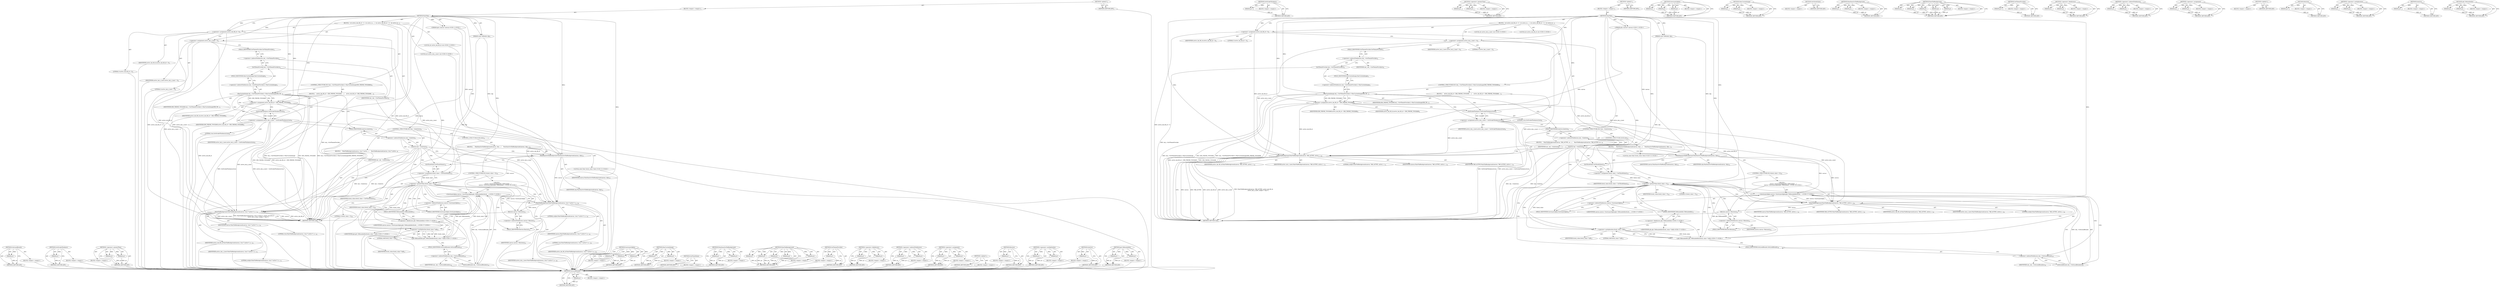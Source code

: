 digraph "gfx.ToRoundedInt" {
vulnerable_184 [label=<(METHOD,GetLocalBounds)>];
vulnerable_185 [label=<(PARAM,p1)>];
vulnerable_186 [label=<(BLOCK,&lt;empty&gt;,&lt;empty&gt;)>];
vulnerable_187 [label=<(METHOD_RETURN,ANY)>];
vulnerable_134 [label=<(METHOD,GetStrokeThickness)>];
vulnerable_135 [label=<(PARAM,p1)>];
vulnerable_136 [label=<(BLOCK,&lt;empty&gt;,&lt;empty&gt;)>];
vulnerable_137 [label=<(METHOD_RETURN,ANY)>];
vulnerable_158 [label=<(METHOD,&lt;operator&gt;.greaterThan)>];
vulnerable_159 [label=<(PARAM,p1)>];
vulnerable_160 [label=<(PARAM,p2)>];
vulnerable_161 [label=<(BLOCK,&lt;empty&gt;,&lt;empty&gt;)>];
vulnerable_162 [label=<(METHOD_RETURN,ANY)>];
vulnerable_6 [label=<(METHOD,&lt;global&gt;)<SUB>1</SUB>>];
vulnerable_7 [label=<(BLOCK,&lt;empty&gt;,&lt;empty&gt;)<SUB>1</SUB>>];
vulnerable_8 [label=<(METHOD,PaintTab)<SUB>1</SUB>>];
vulnerable_9 [label="<(PARAM,gfx::Canvas* canvas)<SUB>1</SUB>>"];
vulnerable_10 [label=<(PARAM,const SkPath&amp; clip)<SUB>1</SUB>>];
vulnerable_11 [label=<(BLOCK,{
  int active_tab_fill_id = 0;
  int active_ta...,{
  int active_tab_fill_id = 0;
  int active_ta...)<SUB>1</SUB>>];
vulnerable_12 [label="<(LOCAL,int active_tab_fill_id: int)<SUB>2</SUB>>"];
vulnerable_13 [label=<(&lt;operator&gt;.assignment,active_tab_fill_id = 0)<SUB>2</SUB>>];
vulnerable_14 [label=<(IDENTIFIER,active_tab_fill_id,active_tab_fill_id = 0)<SUB>2</SUB>>];
vulnerable_15 [label=<(LITERAL,0,active_tab_fill_id = 0)<SUB>2</SUB>>];
vulnerable_16 [label="<(LOCAL,int active_tab_y_inset: int)<SUB>3</SUB>>"];
vulnerable_17 [label=<(&lt;operator&gt;.assignment,active_tab_y_inset = 0)<SUB>3</SUB>>];
vulnerable_18 [label=<(IDENTIFIER,active_tab_y_inset,active_tab_y_inset = 0)<SUB>3</SUB>>];
vulnerable_19 [label=<(LITERAL,0,active_tab_y_inset = 0)<SUB>3</SUB>>];
vulnerable_20 [label=<(CONTROL_STRUCTURE,IF,if (tab_-&gt;GetThemeProvider()-&gt;HasCustomImage(IDR_THEME_TOOLBAR)))<SUB>4</SUB>>];
vulnerable_21 [label=<(HasCustomImage,tab_-&gt;GetThemeProvider()-&gt;HasCustomImage(IDR_TH...)<SUB>4</SUB>>];
vulnerable_22 [label=<(&lt;operator&gt;.indirectFieldAccess,tab_-&gt;GetThemeProvider()-&gt;HasCustomImage)<SUB>4</SUB>>];
vulnerable_23 [label=<(GetThemeProvider,tab_-&gt;GetThemeProvider())<SUB>4</SUB>>];
vulnerable_24 [label=<(&lt;operator&gt;.indirectFieldAccess,tab_-&gt;GetThemeProvider)<SUB>4</SUB>>];
vulnerable_25 [label=<(IDENTIFIER,tab_,tab_-&gt;GetThemeProvider())<SUB>4</SUB>>];
vulnerable_26 [label=<(FIELD_IDENTIFIER,GetThemeProvider,GetThemeProvider)<SUB>4</SUB>>];
vulnerable_27 [label=<(FIELD_IDENTIFIER,HasCustomImage,HasCustomImage)<SUB>4</SUB>>];
vulnerable_28 [label=<(IDENTIFIER,IDR_THEME_TOOLBAR,tab_-&gt;GetThemeProvider()-&gt;HasCustomImage(IDR_TH...)<SUB>4</SUB>>];
vulnerable_29 [label=<(BLOCK,{
    active_tab_fill_id = IDR_THEME_TOOLBAR;
 ...,{
    active_tab_fill_id = IDR_THEME_TOOLBAR;
 ...)<SUB>4</SUB>>];
vulnerable_30 [label=<(&lt;operator&gt;.assignment,active_tab_fill_id = IDR_THEME_TOOLBAR)<SUB>5</SUB>>];
vulnerable_31 [label=<(IDENTIFIER,active_tab_fill_id,active_tab_fill_id = IDR_THEME_TOOLBAR)<SUB>5</SUB>>];
vulnerable_32 [label=<(IDENTIFIER,IDR_THEME_TOOLBAR,active_tab_fill_id = IDR_THEME_TOOLBAR)<SUB>5</SUB>>];
vulnerable_33 [label=<(&lt;operator&gt;.assignment,active_tab_y_inset = GetStrokeThickness(true))<SUB>6</SUB>>];
vulnerable_34 [label=<(IDENTIFIER,active_tab_y_inset,active_tab_y_inset = GetStrokeThickness(true))<SUB>6</SUB>>];
vulnerable_35 [label=<(GetStrokeThickness,GetStrokeThickness(true))<SUB>6</SUB>>];
vulnerable_36 [label=<(LITERAL,true,GetStrokeThickness(true))<SUB>6</SUB>>];
vulnerable_37 [label=<(CONTROL_STRUCTURE,IF,if (tab_-&gt;IsActive()))<SUB>9</SUB>>];
vulnerable_38 [label=<(IsActive,tab_-&gt;IsActive())<SUB>9</SUB>>];
vulnerable_39 [label=<(&lt;operator&gt;.indirectFieldAccess,tab_-&gt;IsActive)<SUB>9</SUB>>];
vulnerable_40 [label=<(IDENTIFIER,tab_,tab_-&gt;IsActive())<SUB>9</SUB>>];
vulnerable_41 [label=<(FIELD_IDENTIFIER,IsActive,IsActive)<SUB>9</SUB>>];
vulnerable_42 [label=<(BLOCK,{
    PaintTabBackground(canvas, true /* active...,{
    PaintTabBackground(canvas, true /* active...)<SUB>9</SUB>>];
vulnerable_43 [label=<(PaintTabBackground,PaintTabBackground(canvas, true /* active */, a...)<SUB>10</SUB>>];
vulnerable_44 [label=<(IDENTIFIER,canvas,PaintTabBackground(canvas, true /* active */, a...)<SUB>10</SUB>>];
vulnerable_45 [label=<(LITERAL,true,PaintTabBackground(canvas, true /* active */, a...)<SUB>10</SUB>>];
vulnerable_46 [label=<(IDENTIFIER,active_tab_fill_id,PaintTabBackground(canvas, true /* active */, a...)<SUB>10</SUB>>];
vulnerable_47 [label=<(IDENTIFIER,active_tab_y_inset,PaintTabBackground(canvas, true /* active */, a...)<SUB>11</SUB>>];
vulnerable_48 [label=<(LITERAL,nullptr,PaintTabBackground(canvas, true /* active */, a...)<SUB>11</SUB>>];
vulnerable_49 [label=<(CONTROL_STRUCTURE,ELSE,else)<SUB>12</SUB>>];
vulnerable_50 [label=<(BLOCK,{
     PaintInactiveTabBackground(canvas, clip)...,{
     PaintInactiveTabBackground(canvas, clip)...)<SUB>12</SUB>>];
vulnerable_51 [label=<(PaintInactiveTabBackground,PaintInactiveTabBackground(canvas, clip))<SUB>13</SUB>>];
vulnerable_52 [label=<(IDENTIFIER,canvas,PaintInactiveTabBackground(canvas, clip))<SUB>13</SUB>>];
vulnerable_53 [label=<(IDENTIFIER,clip,PaintInactiveTabBackground(canvas, clip))<SUB>13</SUB>>];
vulnerable_54 [label="<(LOCAL,const float throb_value: float)<SUB>15</SUB>>"];
vulnerable_55 [label=<(&lt;operator&gt;.assignment,throb_value = GetThrobValue())<SUB>15</SUB>>];
vulnerable_56 [label=<(IDENTIFIER,throb_value,throb_value = GetThrobValue())<SUB>15</SUB>>];
vulnerable_57 [label=<(GetThrobValue,GetThrobValue())<SUB>15</SUB>>];
vulnerable_58 [label=<(CONTROL_STRUCTURE,IF,if (throb_value &gt; 0))<SUB>16</SUB>>];
vulnerable_59 [label=<(&lt;operator&gt;.greaterThan,throb_value &gt; 0)<SUB>16</SUB>>];
vulnerable_60 [label=<(IDENTIFIER,throb_value,throb_value &gt; 0)<SUB>16</SUB>>];
vulnerable_61 [label=<(LITERAL,0,throb_value &gt; 0)<SUB>16</SUB>>];
vulnerable_62 [label="<(BLOCK,{
       canvas-&gt;SaveLayerAlpha(gfx::ToRoundedI...,{
       canvas-&gt;SaveLayerAlpha(gfx::ToRoundedI...)<SUB>16</SUB>>"];
vulnerable_63 [label="<(SaveLayerAlpha,canvas-&gt;SaveLayerAlpha(gfx::ToRoundedInt(throb_...)<SUB>17</SUB>>"];
vulnerable_64 [label=<(&lt;operator&gt;.indirectFieldAccess,canvas-&gt;SaveLayerAlpha)<SUB>17</SUB>>];
vulnerable_65 [label="<(IDENTIFIER,canvas,canvas-&gt;SaveLayerAlpha(gfx::ToRoundedInt(throb_...)<SUB>17</SUB>>"];
vulnerable_66 [label=<(FIELD_IDENTIFIER,SaveLayerAlpha,SaveLayerAlpha)<SUB>17</SUB>>];
vulnerable_67 [label="<(gfx.ToRoundedInt,gfx::ToRoundedInt(throb_value * 0xff))<SUB>17</SUB>>"];
vulnerable_68 [label="<(&lt;operator&gt;.fieldAccess,gfx::ToRoundedInt)<SUB>17</SUB>>"];
vulnerable_69 [label="<(IDENTIFIER,gfx,gfx::ToRoundedInt(throb_value * 0xff))<SUB>17</SUB>>"];
vulnerable_70 [label=<(FIELD_IDENTIFIER,ToRoundedInt,ToRoundedInt)<SUB>17</SUB>>];
vulnerable_71 [label=<(&lt;operator&gt;.multiplication,throb_value * 0xff)<SUB>17</SUB>>];
vulnerable_72 [label=<(IDENTIFIER,throb_value,throb_value * 0xff)<SUB>17</SUB>>];
vulnerable_73 [label=<(LITERAL,0xff,throb_value * 0xff)<SUB>17</SUB>>];
vulnerable_74 [label=<(GetLocalBounds,tab_-&gt;GetLocalBounds())<SUB>18</SUB>>];
vulnerable_75 [label=<(&lt;operator&gt;.indirectFieldAccess,tab_-&gt;GetLocalBounds)<SUB>18</SUB>>];
vulnerable_76 [label=<(IDENTIFIER,tab_,tab_-&gt;GetLocalBounds())<SUB>18</SUB>>];
vulnerable_77 [label=<(FIELD_IDENTIFIER,GetLocalBounds,GetLocalBounds)<SUB>18</SUB>>];
vulnerable_78 [label=<(PaintTabBackground,PaintTabBackground(canvas, true /* active */, a...)<SUB>19</SUB>>];
vulnerable_79 [label=<(IDENTIFIER,canvas,PaintTabBackground(canvas, true /* active */, a...)<SUB>19</SUB>>];
vulnerable_80 [label=<(LITERAL,true,PaintTabBackground(canvas, true /* active */, a...)<SUB>19</SUB>>];
vulnerable_81 [label=<(IDENTIFIER,active_tab_fill_id,PaintTabBackground(canvas, true /* active */, a...)<SUB>19</SUB>>];
vulnerable_82 [label=<(IDENTIFIER,active_tab_y_inset,PaintTabBackground(canvas, true /* active */, a...)<SUB>20</SUB>>];
vulnerable_83 [label=<(LITERAL,nullptr,PaintTabBackground(canvas, true /* active */, a...)<SUB>20</SUB>>];
vulnerable_84 [label=<(Restore,canvas-&gt;Restore())<SUB>21</SUB>>];
vulnerable_85 [label=<(&lt;operator&gt;.indirectFieldAccess,canvas-&gt;Restore)<SUB>21</SUB>>];
vulnerable_86 [label=<(IDENTIFIER,canvas,canvas-&gt;Restore())<SUB>21</SUB>>];
vulnerable_87 [label=<(FIELD_IDENTIFIER,Restore,Restore)<SUB>21</SUB>>];
vulnerable_88 [label=<(METHOD_RETURN,void)<SUB>1</SUB>>];
vulnerable_90 [label=<(METHOD_RETURN,ANY)<SUB>1</SUB>>];
vulnerable_163 [label=<(METHOD,SaveLayerAlpha)>];
vulnerable_164 [label=<(PARAM,p1)>];
vulnerable_165 [label=<(PARAM,p2)>];
vulnerable_166 [label=<(PARAM,p3)>];
vulnerable_167 [label=<(BLOCK,&lt;empty&gt;,&lt;empty&gt;)>];
vulnerable_168 [label=<(METHOD_RETURN,ANY)>];
vulnerable_120 [label=<(METHOD,HasCustomImage)>];
vulnerable_121 [label=<(PARAM,p1)>];
vulnerable_122 [label=<(PARAM,p2)>];
vulnerable_123 [label=<(BLOCK,&lt;empty&gt;,&lt;empty&gt;)>];
vulnerable_124 [label=<(METHOD_RETURN,ANY)>];
vulnerable_155 [label=<(METHOD,GetThrobValue)>];
vulnerable_156 [label=<(BLOCK,&lt;empty&gt;,&lt;empty&gt;)>];
vulnerable_157 [label=<(METHOD_RETURN,ANY)>];
vulnerable_150 [label=<(METHOD,PaintInactiveTabBackground)>];
vulnerable_151 [label=<(PARAM,p1)>];
vulnerable_152 [label=<(PARAM,p2)>];
vulnerable_153 [label=<(BLOCK,&lt;empty&gt;,&lt;empty&gt;)>];
vulnerable_154 [label=<(METHOD_RETURN,ANY)>];
vulnerable_142 [label=<(METHOD,PaintTabBackground)>];
vulnerable_143 [label=<(PARAM,p1)>];
vulnerable_144 [label=<(PARAM,p2)>];
vulnerable_145 [label=<(PARAM,p3)>];
vulnerable_146 [label=<(PARAM,p4)>];
vulnerable_147 [label=<(PARAM,p5)>];
vulnerable_148 [label=<(BLOCK,&lt;empty&gt;,&lt;empty&gt;)>];
vulnerable_149 [label=<(METHOD_RETURN,ANY)>];
vulnerable_130 [label=<(METHOD,GetThemeProvider)>];
vulnerable_131 [label=<(PARAM,p1)>];
vulnerable_132 [label=<(BLOCK,&lt;empty&gt;,&lt;empty&gt;)>];
vulnerable_133 [label=<(METHOD_RETURN,ANY)>];
vulnerable_174 [label=<(METHOD,&lt;operator&gt;.fieldAccess)>];
vulnerable_175 [label=<(PARAM,p1)>];
vulnerable_176 [label=<(PARAM,p2)>];
vulnerable_177 [label=<(BLOCK,&lt;empty&gt;,&lt;empty&gt;)>];
vulnerable_178 [label=<(METHOD_RETURN,ANY)>];
vulnerable_125 [label=<(METHOD,&lt;operator&gt;.indirectFieldAccess)>];
vulnerable_126 [label=<(PARAM,p1)>];
vulnerable_127 [label=<(PARAM,p2)>];
vulnerable_128 [label=<(BLOCK,&lt;empty&gt;,&lt;empty&gt;)>];
vulnerable_129 [label=<(METHOD_RETURN,ANY)>];
vulnerable_115 [label=<(METHOD,&lt;operator&gt;.assignment)>];
vulnerable_116 [label=<(PARAM,p1)>];
vulnerable_117 [label=<(PARAM,p2)>];
vulnerable_118 [label=<(BLOCK,&lt;empty&gt;,&lt;empty&gt;)>];
vulnerable_119 [label=<(METHOD_RETURN,ANY)>];
vulnerable_109 [label=<(METHOD,&lt;global&gt;)<SUB>1</SUB>>];
vulnerable_110 [label=<(BLOCK,&lt;empty&gt;,&lt;empty&gt;)>];
vulnerable_111 [label=<(METHOD_RETURN,ANY)>];
vulnerable_188 [label=<(METHOD,Restore)>];
vulnerable_189 [label=<(PARAM,p1)>];
vulnerable_190 [label=<(BLOCK,&lt;empty&gt;,&lt;empty&gt;)>];
vulnerable_191 [label=<(METHOD_RETURN,ANY)>];
vulnerable_179 [label=<(METHOD,&lt;operator&gt;.multiplication)>];
vulnerable_180 [label=<(PARAM,p1)>];
vulnerable_181 [label=<(PARAM,p2)>];
vulnerable_182 [label=<(BLOCK,&lt;empty&gt;,&lt;empty&gt;)>];
vulnerable_183 [label=<(METHOD_RETURN,ANY)>];
vulnerable_138 [label=<(METHOD,IsActive)>];
vulnerable_139 [label=<(PARAM,p1)>];
vulnerable_140 [label=<(BLOCK,&lt;empty&gt;,&lt;empty&gt;)>];
vulnerable_141 [label=<(METHOD_RETURN,ANY)>];
vulnerable_169 [label=<(METHOD,gfx.ToRoundedInt)>];
vulnerable_170 [label=<(PARAM,p1)>];
vulnerable_171 [label=<(PARAM,p2)>];
vulnerable_172 [label=<(BLOCK,&lt;empty&gt;,&lt;empty&gt;)>];
vulnerable_173 [label=<(METHOD_RETURN,ANY)>];
fixed_184 [label=<(METHOD,GetLocalBounds)>];
fixed_185 [label=<(PARAM,p1)>];
fixed_186 [label=<(BLOCK,&lt;empty&gt;,&lt;empty&gt;)>];
fixed_187 [label=<(METHOD_RETURN,ANY)>];
fixed_134 [label=<(METHOD,GetStrokeThickness)>];
fixed_135 [label=<(PARAM,p1)>];
fixed_136 [label=<(BLOCK,&lt;empty&gt;,&lt;empty&gt;)>];
fixed_137 [label=<(METHOD_RETURN,ANY)>];
fixed_158 [label=<(METHOD,&lt;operator&gt;.greaterThan)>];
fixed_159 [label=<(PARAM,p1)>];
fixed_160 [label=<(PARAM,p2)>];
fixed_161 [label=<(BLOCK,&lt;empty&gt;,&lt;empty&gt;)>];
fixed_162 [label=<(METHOD_RETURN,ANY)>];
fixed_6 [label=<(METHOD,&lt;global&gt;)<SUB>1</SUB>>];
fixed_7 [label=<(BLOCK,&lt;empty&gt;,&lt;empty&gt;)<SUB>1</SUB>>];
fixed_8 [label=<(METHOD,PaintTab)<SUB>1</SUB>>];
fixed_9 [label="<(PARAM,gfx::Canvas* canvas)<SUB>1</SUB>>"];
fixed_10 [label=<(PARAM,const SkPath&amp; clip)<SUB>1</SUB>>];
fixed_11 [label=<(BLOCK,{
  int active_tab_fill_id = 0;
  int active_ta...,{
  int active_tab_fill_id = 0;
  int active_ta...)<SUB>1</SUB>>];
fixed_12 [label="<(LOCAL,int active_tab_fill_id: int)<SUB>2</SUB>>"];
fixed_13 [label=<(&lt;operator&gt;.assignment,active_tab_fill_id = 0)<SUB>2</SUB>>];
fixed_14 [label=<(IDENTIFIER,active_tab_fill_id,active_tab_fill_id = 0)<SUB>2</SUB>>];
fixed_15 [label=<(LITERAL,0,active_tab_fill_id = 0)<SUB>2</SUB>>];
fixed_16 [label="<(LOCAL,int active_tab_y_inset: int)<SUB>3</SUB>>"];
fixed_17 [label=<(&lt;operator&gt;.assignment,active_tab_y_inset = 0)<SUB>3</SUB>>];
fixed_18 [label=<(IDENTIFIER,active_tab_y_inset,active_tab_y_inset = 0)<SUB>3</SUB>>];
fixed_19 [label=<(LITERAL,0,active_tab_y_inset = 0)<SUB>3</SUB>>];
fixed_20 [label=<(CONTROL_STRUCTURE,IF,if (tab_-&gt;GetThemeProvider()-&gt;HasCustomImage(IDR_THEME_TOOLBAR)))<SUB>4</SUB>>];
fixed_21 [label=<(HasCustomImage,tab_-&gt;GetThemeProvider()-&gt;HasCustomImage(IDR_TH...)<SUB>4</SUB>>];
fixed_22 [label=<(&lt;operator&gt;.indirectFieldAccess,tab_-&gt;GetThemeProvider()-&gt;HasCustomImage)<SUB>4</SUB>>];
fixed_23 [label=<(GetThemeProvider,tab_-&gt;GetThemeProvider())<SUB>4</SUB>>];
fixed_24 [label=<(&lt;operator&gt;.indirectFieldAccess,tab_-&gt;GetThemeProvider)<SUB>4</SUB>>];
fixed_25 [label=<(IDENTIFIER,tab_,tab_-&gt;GetThemeProvider())<SUB>4</SUB>>];
fixed_26 [label=<(FIELD_IDENTIFIER,GetThemeProvider,GetThemeProvider)<SUB>4</SUB>>];
fixed_27 [label=<(FIELD_IDENTIFIER,HasCustomImage,HasCustomImage)<SUB>4</SUB>>];
fixed_28 [label=<(IDENTIFIER,IDR_THEME_TOOLBAR,tab_-&gt;GetThemeProvider()-&gt;HasCustomImage(IDR_TH...)<SUB>4</SUB>>];
fixed_29 [label=<(BLOCK,{
    active_tab_fill_id = IDR_THEME_TOOLBAR;
 ...,{
    active_tab_fill_id = IDR_THEME_TOOLBAR;
 ...)<SUB>4</SUB>>];
fixed_30 [label=<(&lt;operator&gt;.assignment,active_tab_fill_id = IDR_THEME_TOOLBAR)<SUB>5</SUB>>];
fixed_31 [label=<(IDENTIFIER,active_tab_fill_id,active_tab_fill_id = IDR_THEME_TOOLBAR)<SUB>5</SUB>>];
fixed_32 [label=<(IDENTIFIER,IDR_THEME_TOOLBAR,active_tab_fill_id = IDR_THEME_TOOLBAR)<SUB>5</SUB>>];
fixed_33 [label=<(&lt;operator&gt;.assignment,active_tab_y_inset = GetStrokeThickness(true))<SUB>6</SUB>>];
fixed_34 [label=<(IDENTIFIER,active_tab_y_inset,active_tab_y_inset = GetStrokeThickness(true))<SUB>6</SUB>>];
fixed_35 [label=<(GetStrokeThickness,GetStrokeThickness(true))<SUB>6</SUB>>];
fixed_36 [label=<(LITERAL,true,GetStrokeThickness(true))<SUB>6</SUB>>];
fixed_37 [label=<(CONTROL_STRUCTURE,IF,if (tab_-&gt;IsActive()))<SUB>9</SUB>>];
fixed_38 [label=<(IsActive,tab_-&gt;IsActive())<SUB>9</SUB>>];
fixed_39 [label=<(&lt;operator&gt;.indirectFieldAccess,tab_-&gt;IsActive)<SUB>9</SUB>>];
fixed_40 [label=<(IDENTIFIER,tab_,tab_-&gt;IsActive())<SUB>9</SUB>>];
fixed_41 [label=<(FIELD_IDENTIFIER,IsActive,IsActive)<SUB>9</SUB>>];
fixed_42 [label=<(BLOCK,{
    PaintTabBackground(canvas, TAB_ACTIVE, ac...,{
    PaintTabBackground(canvas, TAB_ACTIVE, ac...)<SUB>9</SUB>>];
fixed_43 [label=<(PaintTabBackground,PaintTabBackground(canvas, TAB_ACTIVE, active_t...)<SUB>10</SUB>>];
fixed_44 [label=<(IDENTIFIER,canvas,PaintTabBackground(canvas, TAB_ACTIVE, active_t...)<SUB>10</SUB>>];
fixed_45 [label=<(IDENTIFIER,TAB_ACTIVE,PaintTabBackground(canvas, TAB_ACTIVE, active_t...)<SUB>10</SUB>>];
fixed_46 [label=<(IDENTIFIER,active_tab_fill_id,PaintTabBackground(canvas, TAB_ACTIVE, active_t...)<SUB>10</SUB>>];
fixed_47 [label=<(IDENTIFIER,active_tab_y_inset,PaintTabBackground(canvas, TAB_ACTIVE, active_t...)<SUB>11</SUB>>];
fixed_48 [label=<(LITERAL,nullptr,PaintTabBackground(canvas, TAB_ACTIVE, active_t...)<SUB>11</SUB>>];
fixed_49 [label=<(CONTROL_STRUCTURE,ELSE,else)<SUB>12</SUB>>];
fixed_50 [label=<(BLOCK,{
     PaintInactiveTabBackground(canvas, clip)...,{
     PaintInactiveTabBackground(canvas, clip)...)<SUB>12</SUB>>];
fixed_51 [label=<(PaintInactiveTabBackground,PaintInactiveTabBackground(canvas, clip))<SUB>13</SUB>>];
fixed_52 [label=<(IDENTIFIER,canvas,PaintInactiveTabBackground(canvas, clip))<SUB>13</SUB>>];
fixed_53 [label=<(IDENTIFIER,clip,PaintInactiveTabBackground(canvas, clip))<SUB>13</SUB>>];
fixed_54 [label="<(LOCAL,const float throb_value: float)<SUB>15</SUB>>"];
fixed_55 [label=<(&lt;operator&gt;.assignment,throb_value = GetThrobValue())<SUB>15</SUB>>];
fixed_56 [label=<(IDENTIFIER,throb_value,throb_value = GetThrobValue())<SUB>15</SUB>>];
fixed_57 [label=<(GetThrobValue,GetThrobValue())<SUB>15</SUB>>];
fixed_58 [label=<(CONTROL_STRUCTURE,IF,if (throb_value &gt; 0))<SUB>16</SUB>>];
fixed_59 [label=<(&lt;operator&gt;.greaterThan,throb_value &gt; 0)<SUB>16</SUB>>];
fixed_60 [label=<(IDENTIFIER,throb_value,throb_value &gt; 0)<SUB>16</SUB>>];
fixed_61 [label=<(LITERAL,0,throb_value &gt; 0)<SUB>16</SUB>>];
fixed_62 [label="<(BLOCK,{
       canvas-&gt;SaveLayerAlpha(gfx::ToRoundedI...,{
       canvas-&gt;SaveLayerAlpha(gfx::ToRoundedI...)<SUB>16</SUB>>"];
fixed_63 [label="<(SaveLayerAlpha,canvas-&gt;SaveLayerAlpha(gfx::ToRoundedInt(throb_...)<SUB>17</SUB>>"];
fixed_64 [label=<(&lt;operator&gt;.indirectFieldAccess,canvas-&gt;SaveLayerAlpha)<SUB>17</SUB>>];
fixed_65 [label="<(IDENTIFIER,canvas,canvas-&gt;SaveLayerAlpha(gfx::ToRoundedInt(throb_...)<SUB>17</SUB>>"];
fixed_66 [label=<(FIELD_IDENTIFIER,SaveLayerAlpha,SaveLayerAlpha)<SUB>17</SUB>>];
fixed_67 [label="<(gfx.ToRoundedInt,gfx::ToRoundedInt(throb_value * 0xff))<SUB>17</SUB>>"];
fixed_68 [label="<(&lt;operator&gt;.fieldAccess,gfx::ToRoundedInt)<SUB>17</SUB>>"];
fixed_69 [label="<(IDENTIFIER,gfx,gfx::ToRoundedInt(throb_value * 0xff))<SUB>17</SUB>>"];
fixed_70 [label=<(FIELD_IDENTIFIER,ToRoundedInt,ToRoundedInt)<SUB>17</SUB>>];
fixed_71 [label=<(&lt;operator&gt;.multiplication,throb_value * 0xff)<SUB>17</SUB>>];
fixed_72 [label=<(IDENTIFIER,throb_value,throb_value * 0xff)<SUB>17</SUB>>];
fixed_73 [label=<(LITERAL,0xff,throb_value * 0xff)<SUB>17</SUB>>];
fixed_74 [label=<(GetLocalBounds,tab_-&gt;GetLocalBounds())<SUB>18</SUB>>];
fixed_75 [label=<(&lt;operator&gt;.indirectFieldAccess,tab_-&gt;GetLocalBounds)<SUB>18</SUB>>];
fixed_76 [label=<(IDENTIFIER,tab_,tab_-&gt;GetLocalBounds())<SUB>18</SUB>>];
fixed_77 [label=<(FIELD_IDENTIFIER,GetLocalBounds,GetLocalBounds)<SUB>18</SUB>>];
fixed_78 [label=<(PaintTabBackground,PaintTabBackground(canvas, TAB_ACTIVE, active_t...)<SUB>19</SUB>>];
fixed_79 [label=<(IDENTIFIER,canvas,PaintTabBackground(canvas, TAB_ACTIVE, active_t...)<SUB>19</SUB>>];
fixed_80 [label=<(IDENTIFIER,TAB_ACTIVE,PaintTabBackground(canvas, TAB_ACTIVE, active_t...)<SUB>19</SUB>>];
fixed_81 [label=<(IDENTIFIER,active_tab_fill_id,PaintTabBackground(canvas, TAB_ACTIVE, active_t...)<SUB>19</SUB>>];
fixed_82 [label=<(IDENTIFIER,active_tab_y_inset,PaintTabBackground(canvas, TAB_ACTIVE, active_t...)<SUB>20</SUB>>];
fixed_83 [label=<(LITERAL,nullptr,PaintTabBackground(canvas, TAB_ACTIVE, active_t...)<SUB>20</SUB>>];
fixed_84 [label=<(Restore,canvas-&gt;Restore())<SUB>21</SUB>>];
fixed_85 [label=<(&lt;operator&gt;.indirectFieldAccess,canvas-&gt;Restore)<SUB>21</SUB>>];
fixed_86 [label=<(IDENTIFIER,canvas,canvas-&gt;Restore())<SUB>21</SUB>>];
fixed_87 [label=<(FIELD_IDENTIFIER,Restore,Restore)<SUB>21</SUB>>];
fixed_88 [label=<(METHOD_RETURN,void)<SUB>1</SUB>>];
fixed_90 [label=<(METHOD_RETURN,ANY)<SUB>1</SUB>>];
fixed_163 [label=<(METHOD,SaveLayerAlpha)>];
fixed_164 [label=<(PARAM,p1)>];
fixed_165 [label=<(PARAM,p2)>];
fixed_166 [label=<(PARAM,p3)>];
fixed_167 [label=<(BLOCK,&lt;empty&gt;,&lt;empty&gt;)>];
fixed_168 [label=<(METHOD_RETURN,ANY)>];
fixed_120 [label=<(METHOD,HasCustomImage)>];
fixed_121 [label=<(PARAM,p1)>];
fixed_122 [label=<(PARAM,p2)>];
fixed_123 [label=<(BLOCK,&lt;empty&gt;,&lt;empty&gt;)>];
fixed_124 [label=<(METHOD_RETURN,ANY)>];
fixed_155 [label=<(METHOD,GetThrobValue)>];
fixed_156 [label=<(BLOCK,&lt;empty&gt;,&lt;empty&gt;)>];
fixed_157 [label=<(METHOD_RETURN,ANY)>];
fixed_150 [label=<(METHOD,PaintInactiveTabBackground)>];
fixed_151 [label=<(PARAM,p1)>];
fixed_152 [label=<(PARAM,p2)>];
fixed_153 [label=<(BLOCK,&lt;empty&gt;,&lt;empty&gt;)>];
fixed_154 [label=<(METHOD_RETURN,ANY)>];
fixed_142 [label=<(METHOD,PaintTabBackground)>];
fixed_143 [label=<(PARAM,p1)>];
fixed_144 [label=<(PARAM,p2)>];
fixed_145 [label=<(PARAM,p3)>];
fixed_146 [label=<(PARAM,p4)>];
fixed_147 [label=<(PARAM,p5)>];
fixed_148 [label=<(BLOCK,&lt;empty&gt;,&lt;empty&gt;)>];
fixed_149 [label=<(METHOD_RETURN,ANY)>];
fixed_130 [label=<(METHOD,GetThemeProvider)>];
fixed_131 [label=<(PARAM,p1)>];
fixed_132 [label=<(BLOCK,&lt;empty&gt;,&lt;empty&gt;)>];
fixed_133 [label=<(METHOD_RETURN,ANY)>];
fixed_174 [label=<(METHOD,&lt;operator&gt;.fieldAccess)>];
fixed_175 [label=<(PARAM,p1)>];
fixed_176 [label=<(PARAM,p2)>];
fixed_177 [label=<(BLOCK,&lt;empty&gt;,&lt;empty&gt;)>];
fixed_178 [label=<(METHOD_RETURN,ANY)>];
fixed_125 [label=<(METHOD,&lt;operator&gt;.indirectFieldAccess)>];
fixed_126 [label=<(PARAM,p1)>];
fixed_127 [label=<(PARAM,p2)>];
fixed_128 [label=<(BLOCK,&lt;empty&gt;,&lt;empty&gt;)>];
fixed_129 [label=<(METHOD_RETURN,ANY)>];
fixed_115 [label=<(METHOD,&lt;operator&gt;.assignment)>];
fixed_116 [label=<(PARAM,p1)>];
fixed_117 [label=<(PARAM,p2)>];
fixed_118 [label=<(BLOCK,&lt;empty&gt;,&lt;empty&gt;)>];
fixed_119 [label=<(METHOD_RETURN,ANY)>];
fixed_109 [label=<(METHOD,&lt;global&gt;)<SUB>1</SUB>>];
fixed_110 [label=<(BLOCK,&lt;empty&gt;,&lt;empty&gt;)>];
fixed_111 [label=<(METHOD_RETURN,ANY)>];
fixed_188 [label=<(METHOD,Restore)>];
fixed_189 [label=<(PARAM,p1)>];
fixed_190 [label=<(BLOCK,&lt;empty&gt;,&lt;empty&gt;)>];
fixed_191 [label=<(METHOD_RETURN,ANY)>];
fixed_179 [label=<(METHOD,&lt;operator&gt;.multiplication)>];
fixed_180 [label=<(PARAM,p1)>];
fixed_181 [label=<(PARAM,p2)>];
fixed_182 [label=<(BLOCK,&lt;empty&gt;,&lt;empty&gt;)>];
fixed_183 [label=<(METHOD_RETURN,ANY)>];
fixed_138 [label=<(METHOD,IsActive)>];
fixed_139 [label=<(PARAM,p1)>];
fixed_140 [label=<(BLOCK,&lt;empty&gt;,&lt;empty&gt;)>];
fixed_141 [label=<(METHOD_RETURN,ANY)>];
fixed_169 [label=<(METHOD,gfx.ToRoundedInt)>];
fixed_170 [label=<(PARAM,p1)>];
fixed_171 [label=<(PARAM,p2)>];
fixed_172 [label=<(BLOCK,&lt;empty&gt;,&lt;empty&gt;)>];
fixed_173 [label=<(METHOD_RETURN,ANY)>];
vulnerable_184 -> vulnerable_185  [key=0, label="AST: "];
vulnerable_184 -> vulnerable_185  [key=1, label="DDG: "];
vulnerable_184 -> vulnerable_186  [key=0, label="AST: "];
vulnerable_184 -> vulnerable_187  [key=0, label="AST: "];
vulnerable_184 -> vulnerable_187  [key=1, label="CFG: "];
vulnerable_185 -> vulnerable_187  [key=0, label="DDG: p1"];
vulnerable_186 -> fixed_184  [key=0];
vulnerable_187 -> fixed_184  [key=0];
vulnerable_134 -> vulnerable_135  [key=0, label="AST: "];
vulnerable_134 -> vulnerable_135  [key=1, label="DDG: "];
vulnerable_134 -> vulnerable_136  [key=0, label="AST: "];
vulnerable_134 -> vulnerable_137  [key=0, label="AST: "];
vulnerable_134 -> vulnerable_137  [key=1, label="CFG: "];
vulnerable_135 -> vulnerable_137  [key=0, label="DDG: p1"];
vulnerable_136 -> fixed_184  [key=0];
vulnerable_137 -> fixed_184  [key=0];
vulnerable_158 -> vulnerable_159  [key=0, label="AST: "];
vulnerable_158 -> vulnerable_159  [key=1, label="DDG: "];
vulnerable_158 -> vulnerable_161  [key=0, label="AST: "];
vulnerable_158 -> vulnerable_160  [key=0, label="AST: "];
vulnerable_158 -> vulnerable_160  [key=1, label="DDG: "];
vulnerable_158 -> vulnerable_162  [key=0, label="AST: "];
vulnerable_158 -> vulnerable_162  [key=1, label="CFG: "];
vulnerable_159 -> vulnerable_162  [key=0, label="DDG: p1"];
vulnerable_160 -> vulnerable_162  [key=0, label="DDG: p2"];
vulnerable_161 -> fixed_184  [key=0];
vulnerable_162 -> fixed_184  [key=0];
vulnerable_6 -> vulnerable_7  [key=0, label="AST: "];
vulnerable_6 -> vulnerable_90  [key=0, label="AST: "];
vulnerable_6 -> vulnerable_90  [key=1, label="CFG: "];
vulnerable_7 -> vulnerable_8  [key=0, label="AST: "];
vulnerable_8 -> vulnerable_9  [key=0, label="AST: "];
vulnerable_8 -> vulnerable_9  [key=1, label="DDG: "];
vulnerable_8 -> vulnerable_10  [key=0, label="AST: "];
vulnerable_8 -> vulnerable_10  [key=1, label="DDG: "];
vulnerable_8 -> vulnerable_11  [key=0, label="AST: "];
vulnerable_8 -> vulnerable_88  [key=0, label="AST: "];
vulnerable_8 -> vulnerable_13  [key=0, label="CFG: "];
vulnerable_8 -> vulnerable_13  [key=1, label="DDG: "];
vulnerable_8 -> vulnerable_17  [key=0, label="DDG: "];
vulnerable_8 -> vulnerable_21  [key=0, label="DDG: "];
vulnerable_8 -> vulnerable_30  [key=0, label="DDG: "];
vulnerable_8 -> vulnerable_43  [key=0, label="DDG: "];
vulnerable_8 -> vulnerable_55  [key=0, label="DDG: "];
vulnerable_8 -> vulnerable_35  [key=0, label="DDG: "];
vulnerable_8 -> vulnerable_51  [key=0, label="DDG: "];
vulnerable_8 -> vulnerable_59  [key=0, label="DDG: "];
vulnerable_8 -> vulnerable_78  [key=0, label="DDG: "];
vulnerable_8 -> vulnerable_71  [key=0, label="DDG: "];
vulnerable_9 -> vulnerable_43  [key=0, label="DDG: canvas"];
vulnerable_9 -> vulnerable_51  [key=0, label="DDG: canvas"];
vulnerable_10 -> vulnerable_88  [key=0, label="DDG: clip"];
vulnerable_10 -> vulnerable_51  [key=0, label="DDG: clip"];
vulnerable_11 -> vulnerable_12  [key=0, label="AST: "];
vulnerable_11 -> vulnerable_13  [key=0, label="AST: "];
vulnerable_11 -> vulnerable_16  [key=0, label="AST: "];
vulnerable_11 -> vulnerable_17  [key=0, label="AST: "];
vulnerable_11 -> vulnerable_20  [key=0, label="AST: "];
vulnerable_11 -> vulnerable_37  [key=0, label="AST: "];
vulnerable_12 -> fixed_184  [key=0];
vulnerable_13 -> vulnerable_14  [key=0, label="AST: "];
vulnerable_13 -> vulnerable_15  [key=0, label="AST: "];
vulnerable_13 -> vulnerable_17  [key=0, label="CFG: "];
vulnerable_13 -> vulnerable_88  [key=0, label="DDG: active_tab_fill_id = 0"];
vulnerable_13 -> vulnerable_43  [key=0, label="DDG: active_tab_fill_id"];
vulnerable_13 -> vulnerable_78  [key=0, label="DDG: active_tab_fill_id"];
vulnerable_14 -> fixed_184  [key=0];
vulnerable_15 -> fixed_184  [key=0];
vulnerable_16 -> fixed_184  [key=0];
vulnerable_17 -> vulnerable_18  [key=0, label="AST: "];
vulnerable_17 -> vulnerable_19  [key=0, label="AST: "];
vulnerable_17 -> vulnerable_26  [key=0, label="CFG: "];
vulnerable_17 -> vulnerable_88  [key=0, label="DDG: active_tab_y_inset = 0"];
vulnerable_17 -> vulnerable_43  [key=0, label="DDG: active_tab_y_inset"];
vulnerable_17 -> vulnerable_78  [key=0, label="DDG: active_tab_y_inset"];
vulnerable_18 -> fixed_184  [key=0];
vulnerable_19 -> fixed_184  [key=0];
vulnerable_20 -> vulnerable_21  [key=0, label="AST: "];
vulnerable_20 -> vulnerable_29  [key=0, label="AST: "];
vulnerable_21 -> vulnerable_22  [key=0, label="AST: "];
vulnerable_21 -> vulnerable_28  [key=0, label="AST: "];
vulnerable_21 -> vulnerable_30  [key=0, label="CFG: "];
vulnerable_21 -> vulnerable_30  [key=1, label="DDG: IDR_THEME_TOOLBAR"];
vulnerable_21 -> vulnerable_30  [key=2, label="CDG: "];
vulnerable_21 -> vulnerable_41  [key=0, label="CFG: "];
vulnerable_21 -> vulnerable_88  [key=0, label="DDG: tab_-&gt;GetThemeProvider()-&gt;HasCustomImage"];
vulnerable_21 -> vulnerable_88  [key=1, label="DDG: IDR_THEME_TOOLBAR"];
vulnerable_21 -> vulnerable_88  [key=2, label="DDG: tab_-&gt;GetThemeProvider()-&gt;HasCustomImage(IDR_THEME_TOOLBAR)"];
vulnerable_21 -> vulnerable_33  [key=0, label="CDG: "];
vulnerable_21 -> vulnerable_35  [key=0, label="CDG: "];
vulnerable_22 -> vulnerable_23  [key=0, label="AST: "];
vulnerable_22 -> vulnerable_27  [key=0, label="AST: "];
vulnerable_22 -> vulnerable_21  [key=0, label="CFG: "];
vulnerable_23 -> vulnerable_24  [key=0, label="AST: "];
vulnerable_23 -> vulnerable_27  [key=0, label="CFG: "];
vulnerable_23 -> vulnerable_88  [key=0, label="DDG: tab_-&gt;GetThemeProvider"];
vulnerable_24 -> vulnerable_25  [key=0, label="AST: "];
vulnerable_24 -> vulnerable_26  [key=0, label="AST: "];
vulnerable_24 -> vulnerable_23  [key=0, label="CFG: "];
vulnerable_25 -> fixed_184  [key=0];
vulnerable_26 -> vulnerable_24  [key=0, label="CFG: "];
vulnerable_27 -> vulnerable_22  [key=0, label="CFG: "];
vulnerable_28 -> fixed_184  [key=0];
vulnerable_29 -> vulnerable_30  [key=0, label="AST: "];
vulnerable_29 -> vulnerable_33  [key=0, label="AST: "];
vulnerable_30 -> vulnerable_31  [key=0, label="AST: "];
vulnerable_30 -> vulnerable_32  [key=0, label="AST: "];
vulnerable_30 -> vulnerable_35  [key=0, label="CFG: "];
vulnerable_30 -> vulnerable_88  [key=0, label="DDG: IDR_THEME_TOOLBAR"];
vulnerable_30 -> vulnerable_88  [key=1, label="DDG: active_tab_fill_id = IDR_THEME_TOOLBAR"];
vulnerable_30 -> vulnerable_43  [key=0, label="DDG: active_tab_fill_id"];
vulnerable_30 -> vulnerable_78  [key=0, label="DDG: active_tab_fill_id"];
vulnerable_31 -> fixed_184  [key=0];
vulnerable_32 -> fixed_184  [key=0];
vulnerable_33 -> vulnerable_34  [key=0, label="AST: "];
vulnerable_33 -> vulnerable_35  [key=0, label="AST: "];
vulnerable_33 -> vulnerable_41  [key=0, label="CFG: "];
vulnerable_33 -> vulnerable_88  [key=0, label="DDG: GetStrokeThickness(true)"];
vulnerable_33 -> vulnerable_88  [key=1, label="DDG: active_tab_y_inset = GetStrokeThickness(true)"];
vulnerable_33 -> vulnerable_43  [key=0, label="DDG: active_tab_y_inset"];
vulnerable_33 -> vulnerable_78  [key=0, label="DDG: active_tab_y_inset"];
vulnerable_34 -> fixed_184  [key=0];
vulnerable_35 -> vulnerable_36  [key=0, label="AST: "];
vulnerable_35 -> vulnerable_33  [key=0, label="CFG: "];
vulnerable_35 -> vulnerable_33  [key=1, label="DDG: true"];
vulnerable_36 -> fixed_184  [key=0];
vulnerable_37 -> vulnerable_38  [key=0, label="AST: "];
vulnerable_37 -> vulnerable_42  [key=0, label="AST: "];
vulnerable_37 -> vulnerable_49  [key=0, label="AST: "];
vulnerable_38 -> vulnerable_39  [key=0, label="AST: "];
vulnerable_38 -> vulnerable_43  [key=0, label="CFG: "];
vulnerable_38 -> vulnerable_43  [key=1, label="CDG: "];
vulnerable_38 -> vulnerable_51  [key=0, label="CFG: "];
vulnerable_38 -> vulnerable_51  [key=1, label="CDG: "];
vulnerable_38 -> vulnerable_88  [key=0, label="DDG: tab_-&gt;IsActive"];
vulnerable_38 -> vulnerable_88  [key=1, label="DDG: tab_-&gt;IsActive()"];
vulnerable_38 -> vulnerable_57  [key=0, label="CDG: "];
vulnerable_38 -> vulnerable_59  [key=0, label="CDG: "];
vulnerable_38 -> vulnerable_55  [key=0, label="CDG: "];
vulnerable_39 -> vulnerable_40  [key=0, label="AST: "];
vulnerable_39 -> vulnerable_41  [key=0, label="AST: "];
vulnerable_39 -> vulnerable_38  [key=0, label="CFG: "];
vulnerable_40 -> fixed_184  [key=0];
vulnerable_41 -> vulnerable_39  [key=0, label="CFG: "];
vulnerable_42 -> vulnerable_43  [key=0, label="AST: "];
vulnerable_43 -> vulnerable_44  [key=0, label="AST: "];
vulnerable_43 -> vulnerable_45  [key=0, label="AST: "];
vulnerable_43 -> vulnerable_46  [key=0, label="AST: "];
vulnerable_43 -> vulnerable_47  [key=0, label="AST: "];
vulnerable_43 -> vulnerable_48  [key=0, label="AST: "];
vulnerable_43 -> vulnerable_88  [key=0, label="CFG: "];
vulnerable_43 -> vulnerable_88  [key=1, label="DDG: canvas"];
vulnerable_43 -> vulnerable_88  [key=2, label="DDG: active_tab_fill_id"];
vulnerable_43 -> vulnerable_88  [key=3, label="DDG: active_tab_y_inset"];
vulnerable_43 -> vulnerable_88  [key=4, label="DDG: PaintTabBackground(canvas, true /* active */, active_tab_fill_id,
                        active_tab_y_inset, nullptr /* clip */)"];
vulnerable_44 -> fixed_184  [key=0];
vulnerable_45 -> fixed_184  [key=0];
vulnerable_46 -> fixed_184  [key=0];
vulnerable_47 -> fixed_184  [key=0];
vulnerable_48 -> fixed_184  [key=0];
vulnerable_49 -> vulnerable_50  [key=0, label="AST: "];
vulnerable_50 -> vulnerable_51  [key=0, label="AST: "];
vulnerable_50 -> vulnerable_54  [key=0, label="AST: "];
vulnerable_50 -> vulnerable_55  [key=0, label="AST: "];
vulnerable_50 -> vulnerable_58  [key=0, label="AST: "];
vulnerable_51 -> vulnerable_52  [key=0, label="AST: "];
vulnerable_51 -> vulnerable_53  [key=0, label="AST: "];
vulnerable_51 -> vulnerable_57  [key=0, label="CFG: "];
vulnerable_51 -> vulnerable_63  [key=0, label="DDG: canvas"];
vulnerable_51 -> vulnerable_78  [key=0, label="DDG: canvas"];
vulnerable_52 -> fixed_184  [key=0];
vulnerable_53 -> fixed_184  [key=0];
vulnerable_54 -> fixed_184  [key=0];
vulnerable_55 -> vulnerable_56  [key=0, label="AST: "];
vulnerable_55 -> vulnerable_57  [key=0, label="AST: "];
vulnerable_55 -> vulnerable_59  [key=0, label="CFG: "];
vulnerable_55 -> vulnerable_59  [key=1, label="DDG: throb_value"];
vulnerable_56 -> fixed_184  [key=0];
vulnerable_57 -> vulnerable_55  [key=0, label="CFG: "];
vulnerable_58 -> vulnerable_59  [key=0, label="AST: "];
vulnerable_58 -> vulnerable_62  [key=0, label="AST: "];
vulnerable_59 -> vulnerable_60  [key=0, label="AST: "];
vulnerable_59 -> vulnerable_61  [key=0, label="AST: "];
vulnerable_59 -> vulnerable_88  [key=0, label="CFG: "];
vulnerable_59 -> vulnerable_66  [key=0, label="CFG: "];
vulnerable_59 -> vulnerable_66  [key=1, label="CDG: "];
vulnerable_59 -> vulnerable_71  [key=0, label="DDG: throb_value"];
vulnerable_59 -> vulnerable_71  [key=1, label="CDG: "];
vulnerable_59 -> vulnerable_68  [key=0, label="CDG: "];
vulnerable_59 -> vulnerable_77  [key=0, label="CDG: "];
vulnerable_59 -> vulnerable_64  [key=0, label="CDG: "];
vulnerable_59 -> vulnerable_75  [key=0, label="CDG: "];
vulnerable_59 -> vulnerable_84  [key=0, label="CDG: "];
vulnerable_59 -> vulnerable_85  [key=0, label="CDG: "];
vulnerable_59 -> vulnerable_67  [key=0, label="CDG: "];
vulnerable_59 -> vulnerable_70  [key=0, label="CDG: "];
vulnerable_59 -> vulnerable_74  [key=0, label="CDG: "];
vulnerable_59 -> vulnerable_63  [key=0, label="CDG: "];
vulnerable_59 -> vulnerable_87  [key=0, label="CDG: "];
vulnerable_59 -> vulnerable_78  [key=0, label="CDG: "];
vulnerable_60 -> fixed_184  [key=0];
vulnerable_61 -> fixed_184  [key=0];
vulnerable_62 -> vulnerable_63  [key=0, label="AST: "];
vulnerable_62 -> vulnerable_78  [key=0, label="AST: "];
vulnerable_62 -> vulnerable_84  [key=0, label="AST: "];
vulnerable_63 -> vulnerable_64  [key=0, label="AST: "];
vulnerable_63 -> vulnerable_67  [key=0, label="AST: "];
vulnerable_63 -> vulnerable_74  [key=0, label="AST: "];
vulnerable_63 -> vulnerable_78  [key=0, label="CFG: "];
vulnerable_63 -> vulnerable_78  [key=1, label="DDG: canvas-&gt;SaveLayerAlpha"];
vulnerable_64 -> vulnerable_65  [key=0, label="AST: "];
vulnerable_64 -> vulnerable_66  [key=0, label="AST: "];
vulnerable_64 -> vulnerable_70  [key=0, label="CFG: "];
vulnerable_65 -> fixed_184  [key=0];
vulnerable_66 -> vulnerable_64  [key=0, label="CFG: "];
vulnerable_67 -> vulnerable_68  [key=0, label="AST: "];
vulnerable_67 -> vulnerable_71  [key=0, label="AST: "];
vulnerable_67 -> vulnerable_77  [key=0, label="CFG: "];
vulnerable_67 -> vulnerable_63  [key=0, label="DDG: gfx::ToRoundedInt"];
vulnerable_67 -> vulnerable_63  [key=1, label="DDG: throb_value * 0xff"];
vulnerable_68 -> vulnerable_69  [key=0, label="AST: "];
vulnerable_68 -> vulnerable_70  [key=0, label="AST: "];
vulnerable_68 -> vulnerable_71  [key=0, label="CFG: "];
vulnerable_69 -> fixed_184  [key=0];
vulnerable_70 -> vulnerable_68  [key=0, label="CFG: "];
vulnerable_71 -> vulnerable_72  [key=0, label="AST: "];
vulnerable_71 -> vulnerable_73  [key=0, label="AST: "];
vulnerable_71 -> vulnerable_67  [key=0, label="CFG: "];
vulnerable_71 -> vulnerable_67  [key=1, label="DDG: throb_value"];
vulnerable_71 -> vulnerable_67  [key=2, label="DDG: 0xff"];
vulnerable_72 -> fixed_184  [key=0];
vulnerable_73 -> fixed_184  [key=0];
vulnerable_74 -> vulnerable_75  [key=0, label="AST: "];
vulnerable_74 -> vulnerable_63  [key=0, label="CFG: "];
vulnerable_74 -> vulnerable_63  [key=1, label="DDG: tab_-&gt;GetLocalBounds"];
vulnerable_75 -> vulnerable_76  [key=0, label="AST: "];
vulnerable_75 -> vulnerable_77  [key=0, label="AST: "];
vulnerable_75 -> vulnerable_74  [key=0, label="CFG: "];
vulnerable_76 -> fixed_184  [key=0];
vulnerable_77 -> vulnerable_75  [key=0, label="CFG: "];
vulnerable_78 -> vulnerable_79  [key=0, label="AST: "];
vulnerable_78 -> vulnerable_80  [key=0, label="AST: "];
vulnerable_78 -> vulnerable_81  [key=0, label="AST: "];
vulnerable_78 -> vulnerable_82  [key=0, label="AST: "];
vulnerable_78 -> vulnerable_83  [key=0, label="AST: "];
vulnerable_78 -> vulnerable_87  [key=0, label="CFG: "];
vulnerable_78 -> vulnerable_84  [key=0, label="DDG: canvas"];
vulnerable_79 -> fixed_184  [key=0];
vulnerable_80 -> fixed_184  [key=0];
vulnerable_81 -> fixed_184  [key=0];
vulnerable_82 -> fixed_184  [key=0];
vulnerable_83 -> fixed_184  [key=0];
vulnerable_84 -> vulnerable_85  [key=0, label="AST: "];
vulnerable_84 -> vulnerable_88  [key=0, label="CFG: "];
vulnerable_85 -> vulnerable_86  [key=0, label="AST: "];
vulnerable_85 -> vulnerable_87  [key=0, label="AST: "];
vulnerable_85 -> vulnerable_84  [key=0, label="CFG: "];
vulnerable_86 -> fixed_184  [key=0];
vulnerable_87 -> vulnerable_85  [key=0, label="CFG: "];
vulnerable_88 -> fixed_184  [key=0];
vulnerable_90 -> fixed_184  [key=0];
vulnerable_163 -> vulnerable_164  [key=0, label="AST: "];
vulnerable_163 -> vulnerable_164  [key=1, label="DDG: "];
vulnerable_163 -> vulnerable_167  [key=0, label="AST: "];
vulnerable_163 -> vulnerable_165  [key=0, label="AST: "];
vulnerable_163 -> vulnerable_165  [key=1, label="DDG: "];
vulnerable_163 -> vulnerable_168  [key=0, label="AST: "];
vulnerable_163 -> vulnerable_168  [key=1, label="CFG: "];
vulnerable_163 -> vulnerable_166  [key=0, label="AST: "];
vulnerable_163 -> vulnerable_166  [key=1, label="DDG: "];
vulnerable_164 -> vulnerable_168  [key=0, label="DDG: p1"];
vulnerable_165 -> vulnerable_168  [key=0, label="DDG: p2"];
vulnerable_166 -> vulnerable_168  [key=0, label="DDG: p3"];
vulnerable_167 -> fixed_184  [key=0];
vulnerable_168 -> fixed_184  [key=0];
vulnerable_120 -> vulnerable_121  [key=0, label="AST: "];
vulnerable_120 -> vulnerable_121  [key=1, label="DDG: "];
vulnerable_120 -> vulnerable_123  [key=0, label="AST: "];
vulnerable_120 -> vulnerable_122  [key=0, label="AST: "];
vulnerable_120 -> vulnerable_122  [key=1, label="DDG: "];
vulnerable_120 -> vulnerable_124  [key=0, label="AST: "];
vulnerable_120 -> vulnerable_124  [key=1, label="CFG: "];
vulnerable_121 -> vulnerable_124  [key=0, label="DDG: p1"];
vulnerable_122 -> vulnerable_124  [key=0, label="DDG: p2"];
vulnerable_123 -> fixed_184  [key=0];
vulnerable_124 -> fixed_184  [key=0];
vulnerable_155 -> vulnerable_156  [key=0, label="AST: "];
vulnerable_155 -> vulnerable_157  [key=0, label="AST: "];
vulnerable_155 -> vulnerable_157  [key=1, label="CFG: "];
vulnerable_156 -> fixed_184  [key=0];
vulnerable_157 -> fixed_184  [key=0];
vulnerable_150 -> vulnerable_151  [key=0, label="AST: "];
vulnerable_150 -> vulnerable_151  [key=1, label="DDG: "];
vulnerable_150 -> vulnerable_153  [key=0, label="AST: "];
vulnerable_150 -> vulnerable_152  [key=0, label="AST: "];
vulnerable_150 -> vulnerable_152  [key=1, label="DDG: "];
vulnerable_150 -> vulnerable_154  [key=0, label="AST: "];
vulnerable_150 -> vulnerable_154  [key=1, label="CFG: "];
vulnerable_151 -> vulnerable_154  [key=0, label="DDG: p1"];
vulnerable_152 -> vulnerable_154  [key=0, label="DDG: p2"];
vulnerable_153 -> fixed_184  [key=0];
vulnerable_154 -> fixed_184  [key=0];
vulnerable_142 -> vulnerable_143  [key=0, label="AST: "];
vulnerable_142 -> vulnerable_143  [key=1, label="DDG: "];
vulnerable_142 -> vulnerable_148  [key=0, label="AST: "];
vulnerable_142 -> vulnerable_144  [key=0, label="AST: "];
vulnerable_142 -> vulnerable_144  [key=1, label="DDG: "];
vulnerable_142 -> vulnerable_149  [key=0, label="AST: "];
vulnerable_142 -> vulnerable_149  [key=1, label="CFG: "];
vulnerable_142 -> vulnerable_145  [key=0, label="AST: "];
vulnerable_142 -> vulnerable_145  [key=1, label="DDG: "];
vulnerable_142 -> vulnerable_146  [key=0, label="AST: "];
vulnerable_142 -> vulnerable_146  [key=1, label="DDG: "];
vulnerable_142 -> vulnerable_147  [key=0, label="AST: "];
vulnerable_142 -> vulnerable_147  [key=1, label="DDG: "];
vulnerable_143 -> vulnerable_149  [key=0, label="DDG: p1"];
vulnerable_144 -> vulnerable_149  [key=0, label="DDG: p2"];
vulnerable_145 -> vulnerable_149  [key=0, label="DDG: p3"];
vulnerable_146 -> vulnerable_149  [key=0, label="DDG: p4"];
vulnerable_147 -> vulnerable_149  [key=0, label="DDG: p5"];
vulnerable_148 -> fixed_184  [key=0];
vulnerable_149 -> fixed_184  [key=0];
vulnerable_130 -> vulnerable_131  [key=0, label="AST: "];
vulnerable_130 -> vulnerable_131  [key=1, label="DDG: "];
vulnerable_130 -> vulnerable_132  [key=0, label="AST: "];
vulnerable_130 -> vulnerable_133  [key=0, label="AST: "];
vulnerable_130 -> vulnerable_133  [key=1, label="CFG: "];
vulnerable_131 -> vulnerable_133  [key=0, label="DDG: p1"];
vulnerable_132 -> fixed_184  [key=0];
vulnerable_133 -> fixed_184  [key=0];
vulnerable_174 -> vulnerable_175  [key=0, label="AST: "];
vulnerable_174 -> vulnerable_175  [key=1, label="DDG: "];
vulnerable_174 -> vulnerable_177  [key=0, label="AST: "];
vulnerable_174 -> vulnerable_176  [key=0, label="AST: "];
vulnerable_174 -> vulnerable_176  [key=1, label="DDG: "];
vulnerable_174 -> vulnerable_178  [key=0, label="AST: "];
vulnerable_174 -> vulnerable_178  [key=1, label="CFG: "];
vulnerable_175 -> vulnerable_178  [key=0, label="DDG: p1"];
vulnerable_176 -> vulnerable_178  [key=0, label="DDG: p2"];
vulnerable_177 -> fixed_184  [key=0];
vulnerable_178 -> fixed_184  [key=0];
vulnerable_125 -> vulnerable_126  [key=0, label="AST: "];
vulnerable_125 -> vulnerable_126  [key=1, label="DDG: "];
vulnerable_125 -> vulnerable_128  [key=0, label="AST: "];
vulnerable_125 -> vulnerable_127  [key=0, label="AST: "];
vulnerable_125 -> vulnerable_127  [key=1, label="DDG: "];
vulnerable_125 -> vulnerable_129  [key=0, label="AST: "];
vulnerable_125 -> vulnerable_129  [key=1, label="CFG: "];
vulnerable_126 -> vulnerable_129  [key=0, label="DDG: p1"];
vulnerable_127 -> vulnerable_129  [key=0, label="DDG: p2"];
vulnerable_128 -> fixed_184  [key=0];
vulnerable_129 -> fixed_184  [key=0];
vulnerable_115 -> vulnerable_116  [key=0, label="AST: "];
vulnerable_115 -> vulnerable_116  [key=1, label="DDG: "];
vulnerable_115 -> vulnerable_118  [key=0, label="AST: "];
vulnerable_115 -> vulnerable_117  [key=0, label="AST: "];
vulnerable_115 -> vulnerable_117  [key=1, label="DDG: "];
vulnerable_115 -> vulnerable_119  [key=0, label="AST: "];
vulnerable_115 -> vulnerable_119  [key=1, label="CFG: "];
vulnerable_116 -> vulnerable_119  [key=0, label="DDG: p1"];
vulnerable_117 -> vulnerable_119  [key=0, label="DDG: p2"];
vulnerable_118 -> fixed_184  [key=0];
vulnerable_119 -> fixed_184  [key=0];
vulnerable_109 -> vulnerable_110  [key=0, label="AST: "];
vulnerable_109 -> vulnerable_111  [key=0, label="AST: "];
vulnerable_109 -> vulnerable_111  [key=1, label="CFG: "];
vulnerable_110 -> fixed_184  [key=0];
vulnerable_111 -> fixed_184  [key=0];
vulnerable_188 -> vulnerable_189  [key=0, label="AST: "];
vulnerable_188 -> vulnerable_189  [key=1, label="DDG: "];
vulnerable_188 -> vulnerable_190  [key=0, label="AST: "];
vulnerable_188 -> vulnerable_191  [key=0, label="AST: "];
vulnerable_188 -> vulnerable_191  [key=1, label="CFG: "];
vulnerable_189 -> vulnerable_191  [key=0, label="DDG: p1"];
vulnerable_190 -> fixed_184  [key=0];
vulnerable_191 -> fixed_184  [key=0];
vulnerable_179 -> vulnerable_180  [key=0, label="AST: "];
vulnerable_179 -> vulnerable_180  [key=1, label="DDG: "];
vulnerable_179 -> vulnerable_182  [key=0, label="AST: "];
vulnerable_179 -> vulnerable_181  [key=0, label="AST: "];
vulnerable_179 -> vulnerable_181  [key=1, label="DDG: "];
vulnerable_179 -> vulnerable_183  [key=0, label="AST: "];
vulnerable_179 -> vulnerable_183  [key=1, label="CFG: "];
vulnerable_180 -> vulnerable_183  [key=0, label="DDG: p1"];
vulnerable_181 -> vulnerable_183  [key=0, label="DDG: p2"];
vulnerable_182 -> fixed_184  [key=0];
vulnerable_183 -> fixed_184  [key=0];
vulnerable_138 -> vulnerable_139  [key=0, label="AST: "];
vulnerable_138 -> vulnerable_139  [key=1, label="DDG: "];
vulnerable_138 -> vulnerable_140  [key=0, label="AST: "];
vulnerable_138 -> vulnerable_141  [key=0, label="AST: "];
vulnerable_138 -> vulnerable_141  [key=1, label="CFG: "];
vulnerable_139 -> vulnerable_141  [key=0, label="DDG: p1"];
vulnerable_140 -> fixed_184  [key=0];
vulnerable_141 -> fixed_184  [key=0];
vulnerable_169 -> vulnerable_170  [key=0, label="AST: "];
vulnerable_169 -> vulnerable_170  [key=1, label="DDG: "];
vulnerable_169 -> vulnerable_172  [key=0, label="AST: "];
vulnerable_169 -> vulnerable_171  [key=0, label="AST: "];
vulnerable_169 -> vulnerable_171  [key=1, label="DDG: "];
vulnerable_169 -> vulnerable_173  [key=0, label="AST: "];
vulnerable_169 -> vulnerable_173  [key=1, label="CFG: "];
vulnerable_170 -> vulnerable_173  [key=0, label="DDG: p1"];
vulnerable_171 -> vulnerable_173  [key=0, label="DDG: p2"];
vulnerable_172 -> fixed_184  [key=0];
vulnerable_173 -> fixed_184  [key=0];
fixed_184 -> fixed_185  [key=0, label="AST: "];
fixed_184 -> fixed_185  [key=1, label="DDG: "];
fixed_184 -> fixed_186  [key=0, label="AST: "];
fixed_184 -> fixed_187  [key=0, label="AST: "];
fixed_184 -> fixed_187  [key=1, label="CFG: "];
fixed_185 -> fixed_187  [key=0, label="DDG: p1"];
fixed_134 -> fixed_135  [key=0, label="AST: "];
fixed_134 -> fixed_135  [key=1, label="DDG: "];
fixed_134 -> fixed_136  [key=0, label="AST: "];
fixed_134 -> fixed_137  [key=0, label="AST: "];
fixed_134 -> fixed_137  [key=1, label="CFG: "];
fixed_135 -> fixed_137  [key=0, label="DDG: p1"];
fixed_158 -> fixed_159  [key=0, label="AST: "];
fixed_158 -> fixed_159  [key=1, label="DDG: "];
fixed_158 -> fixed_161  [key=0, label="AST: "];
fixed_158 -> fixed_160  [key=0, label="AST: "];
fixed_158 -> fixed_160  [key=1, label="DDG: "];
fixed_158 -> fixed_162  [key=0, label="AST: "];
fixed_158 -> fixed_162  [key=1, label="CFG: "];
fixed_159 -> fixed_162  [key=0, label="DDG: p1"];
fixed_160 -> fixed_162  [key=0, label="DDG: p2"];
fixed_6 -> fixed_7  [key=0, label="AST: "];
fixed_6 -> fixed_90  [key=0, label="AST: "];
fixed_6 -> fixed_90  [key=1, label="CFG: "];
fixed_7 -> fixed_8  [key=0, label="AST: "];
fixed_8 -> fixed_9  [key=0, label="AST: "];
fixed_8 -> fixed_9  [key=1, label="DDG: "];
fixed_8 -> fixed_10  [key=0, label="AST: "];
fixed_8 -> fixed_10  [key=1, label="DDG: "];
fixed_8 -> fixed_11  [key=0, label="AST: "];
fixed_8 -> fixed_88  [key=0, label="AST: "];
fixed_8 -> fixed_13  [key=0, label="CFG: "];
fixed_8 -> fixed_13  [key=1, label="DDG: "];
fixed_8 -> fixed_17  [key=0, label="DDG: "];
fixed_8 -> fixed_21  [key=0, label="DDG: "];
fixed_8 -> fixed_30  [key=0, label="DDG: "];
fixed_8 -> fixed_43  [key=0, label="DDG: "];
fixed_8 -> fixed_55  [key=0, label="DDG: "];
fixed_8 -> fixed_35  [key=0, label="DDG: "];
fixed_8 -> fixed_51  [key=0, label="DDG: "];
fixed_8 -> fixed_59  [key=0, label="DDG: "];
fixed_8 -> fixed_78  [key=0, label="DDG: "];
fixed_8 -> fixed_71  [key=0, label="DDG: "];
fixed_9 -> fixed_43  [key=0, label="DDG: canvas"];
fixed_9 -> fixed_51  [key=0, label="DDG: canvas"];
fixed_10 -> fixed_88  [key=0, label="DDG: clip"];
fixed_10 -> fixed_51  [key=0, label="DDG: clip"];
fixed_11 -> fixed_12  [key=0, label="AST: "];
fixed_11 -> fixed_13  [key=0, label="AST: "];
fixed_11 -> fixed_16  [key=0, label="AST: "];
fixed_11 -> fixed_17  [key=0, label="AST: "];
fixed_11 -> fixed_20  [key=0, label="AST: "];
fixed_11 -> fixed_37  [key=0, label="AST: "];
fixed_13 -> fixed_14  [key=0, label="AST: "];
fixed_13 -> fixed_15  [key=0, label="AST: "];
fixed_13 -> fixed_17  [key=0, label="CFG: "];
fixed_13 -> fixed_88  [key=0, label="DDG: active_tab_fill_id = 0"];
fixed_13 -> fixed_43  [key=0, label="DDG: active_tab_fill_id"];
fixed_13 -> fixed_78  [key=0, label="DDG: active_tab_fill_id"];
fixed_17 -> fixed_18  [key=0, label="AST: "];
fixed_17 -> fixed_19  [key=0, label="AST: "];
fixed_17 -> fixed_26  [key=0, label="CFG: "];
fixed_17 -> fixed_88  [key=0, label="DDG: active_tab_y_inset = 0"];
fixed_17 -> fixed_43  [key=0, label="DDG: active_tab_y_inset"];
fixed_17 -> fixed_78  [key=0, label="DDG: active_tab_y_inset"];
fixed_20 -> fixed_21  [key=0, label="AST: "];
fixed_20 -> fixed_29  [key=0, label="AST: "];
fixed_21 -> fixed_22  [key=0, label="AST: "];
fixed_21 -> fixed_28  [key=0, label="AST: "];
fixed_21 -> fixed_30  [key=0, label="CFG: "];
fixed_21 -> fixed_30  [key=1, label="DDG: IDR_THEME_TOOLBAR"];
fixed_21 -> fixed_30  [key=2, label="CDG: "];
fixed_21 -> fixed_41  [key=0, label="CFG: "];
fixed_21 -> fixed_88  [key=0, label="DDG: tab_-&gt;GetThemeProvider()-&gt;HasCustomImage"];
fixed_21 -> fixed_88  [key=1, label="DDG: IDR_THEME_TOOLBAR"];
fixed_21 -> fixed_88  [key=2, label="DDG: tab_-&gt;GetThemeProvider()-&gt;HasCustomImage(IDR_THEME_TOOLBAR)"];
fixed_21 -> fixed_33  [key=0, label="CDG: "];
fixed_21 -> fixed_35  [key=0, label="CDG: "];
fixed_22 -> fixed_23  [key=0, label="AST: "];
fixed_22 -> fixed_27  [key=0, label="AST: "];
fixed_22 -> fixed_21  [key=0, label="CFG: "];
fixed_23 -> fixed_24  [key=0, label="AST: "];
fixed_23 -> fixed_27  [key=0, label="CFG: "];
fixed_23 -> fixed_88  [key=0, label="DDG: tab_-&gt;GetThemeProvider"];
fixed_24 -> fixed_25  [key=0, label="AST: "];
fixed_24 -> fixed_26  [key=0, label="AST: "];
fixed_24 -> fixed_23  [key=0, label="CFG: "];
fixed_26 -> fixed_24  [key=0, label="CFG: "];
fixed_27 -> fixed_22  [key=0, label="CFG: "];
fixed_29 -> fixed_30  [key=0, label="AST: "];
fixed_29 -> fixed_33  [key=0, label="AST: "];
fixed_30 -> fixed_31  [key=0, label="AST: "];
fixed_30 -> fixed_32  [key=0, label="AST: "];
fixed_30 -> fixed_35  [key=0, label="CFG: "];
fixed_30 -> fixed_88  [key=0, label="DDG: IDR_THEME_TOOLBAR"];
fixed_30 -> fixed_88  [key=1, label="DDG: active_tab_fill_id = IDR_THEME_TOOLBAR"];
fixed_30 -> fixed_43  [key=0, label="DDG: active_tab_fill_id"];
fixed_30 -> fixed_78  [key=0, label="DDG: active_tab_fill_id"];
fixed_33 -> fixed_34  [key=0, label="AST: "];
fixed_33 -> fixed_35  [key=0, label="AST: "];
fixed_33 -> fixed_41  [key=0, label="CFG: "];
fixed_33 -> fixed_88  [key=0, label="DDG: GetStrokeThickness(true)"];
fixed_33 -> fixed_88  [key=1, label="DDG: active_tab_y_inset = GetStrokeThickness(true)"];
fixed_33 -> fixed_43  [key=0, label="DDG: active_tab_y_inset"];
fixed_33 -> fixed_78  [key=0, label="DDG: active_tab_y_inset"];
fixed_35 -> fixed_36  [key=0, label="AST: "];
fixed_35 -> fixed_33  [key=0, label="CFG: "];
fixed_35 -> fixed_33  [key=1, label="DDG: true"];
fixed_37 -> fixed_38  [key=0, label="AST: "];
fixed_37 -> fixed_42  [key=0, label="AST: "];
fixed_37 -> fixed_49  [key=0, label="AST: "];
fixed_38 -> fixed_39  [key=0, label="AST: "];
fixed_38 -> fixed_43  [key=0, label="CFG: "];
fixed_38 -> fixed_43  [key=1, label="CDG: "];
fixed_38 -> fixed_51  [key=0, label="CFG: "];
fixed_38 -> fixed_51  [key=1, label="CDG: "];
fixed_38 -> fixed_88  [key=0, label="DDG: tab_-&gt;IsActive"];
fixed_38 -> fixed_88  [key=1, label="DDG: tab_-&gt;IsActive()"];
fixed_38 -> fixed_57  [key=0, label="CDG: "];
fixed_38 -> fixed_59  [key=0, label="CDG: "];
fixed_38 -> fixed_55  [key=0, label="CDG: "];
fixed_39 -> fixed_40  [key=0, label="AST: "];
fixed_39 -> fixed_41  [key=0, label="AST: "];
fixed_39 -> fixed_38  [key=0, label="CFG: "];
fixed_41 -> fixed_39  [key=0, label="CFG: "];
fixed_42 -> fixed_43  [key=0, label="AST: "];
fixed_43 -> fixed_44  [key=0, label="AST: "];
fixed_43 -> fixed_45  [key=0, label="AST: "];
fixed_43 -> fixed_46  [key=0, label="AST: "];
fixed_43 -> fixed_47  [key=0, label="AST: "];
fixed_43 -> fixed_48  [key=0, label="AST: "];
fixed_43 -> fixed_88  [key=0, label="CFG: "];
fixed_43 -> fixed_88  [key=1, label="DDG: canvas"];
fixed_43 -> fixed_88  [key=2, label="DDG: TAB_ACTIVE"];
fixed_43 -> fixed_88  [key=3, label="DDG: active_tab_fill_id"];
fixed_43 -> fixed_88  [key=4, label="DDG: active_tab_y_inset"];
fixed_43 -> fixed_88  [key=5, label="DDG: PaintTabBackground(canvas, TAB_ACTIVE, active_tab_fill_id,
                        active_tab_y_inset, nullptr /* clip */)"];
fixed_49 -> fixed_50  [key=0, label="AST: "];
fixed_50 -> fixed_51  [key=0, label="AST: "];
fixed_50 -> fixed_54  [key=0, label="AST: "];
fixed_50 -> fixed_55  [key=0, label="AST: "];
fixed_50 -> fixed_58  [key=0, label="AST: "];
fixed_51 -> fixed_52  [key=0, label="AST: "];
fixed_51 -> fixed_53  [key=0, label="AST: "];
fixed_51 -> fixed_57  [key=0, label="CFG: "];
fixed_51 -> fixed_63  [key=0, label="DDG: canvas"];
fixed_51 -> fixed_78  [key=0, label="DDG: canvas"];
fixed_55 -> fixed_56  [key=0, label="AST: "];
fixed_55 -> fixed_57  [key=0, label="AST: "];
fixed_55 -> fixed_59  [key=0, label="CFG: "];
fixed_55 -> fixed_59  [key=1, label="DDG: throb_value"];
fixed_57 -> fixed_55  [key=0, label="CFG: "];
fixed_58 -> fixed_59  [key=0, label="AST: "];
fixed_58 -> fixed_62  [key=0, label="AST: "];
fixed_59 -> fixed_60  [key=0, label="AST: "];
fixed_59 -> fixed_61  [key=0, label="AST: "];
fixed_59 -> fixed_88  [key=0, label="CFG: "];
fixed_59 -> fixed_66  [key=0, label="CFG: "];
fixed_59 -> fixed_66  [key=1, label="CDG: "];
fixed_59 -> fixed_71  [key=0, label="DDG: throb_value"];
fixed_59 -> fixed_71  [key=1, label="CDG: "];
fixed_59 -> fixed_68  [key=0, label="CDG: "];
fixed_59 -> fixed_77  [key=0, label="CDG: "];
fixed_59 -> fixed_64  [key=0, label="CDG: "];
fixed_59 -> fixed_75  [key=0, label="CDG: "];
fixed_59 -> fixed_84  [key=0, label="CDG: "];
fixed_59 -> fixed_85  [key=0, label="CDG: "];
fixed_59 -> fixed_67  [key=0, label="CDG: "];
fixed_59 -> fixed_70  [key=0, label="CDG: "];
fixed_59 -> fixed_74  [key=0, label="CDG: "];
fixed_59 -> fixed_63  [key=0, label="CDG: "];
fixed_59 -> fixed_87  [key=0, label="CDG: "];
fixed_59 -> fixed_78  [key=0, label="CDG: "];
fixed_62 -> fixed_63  [key=0, label="AST: "];
fixed_62 -> fixed_78  [key=0, label="AST: "];
fixed_62 -> fixed_84  [key=0, label="AST: "];
fixed_63 -> fixed_64  [key=0, label="AST: "];
fixed_63 -> fixed_67  [key=0, label="AST: "];
fixed_63 -> fixed_74  [key=0, label="AST: "];
fixed_63 -> fixed_78  [key=0, label="CFG: "];
fixed_63 -> fixed_78  [key=1, label="DDG: canvas-&gt;SaveLayerAlpha"];
fixed_64 -> fixed_65  [key=0, label="AST: "];
fixed_64 -> fixed_66  [key=0, label="AST: "];
fixed_64 -> fixed_70  [key=0, label="CFG: "];
fixed_66 -> fixed_64  [key=0, label="CFG: "];
fixed_67 -> fixed_68  [key=0, label="AST: "];
fixed_67 -> fixed_71  [key=0, label="AST: "];
fixed_67 -> fixed_77  [key=0, label="CFG: "];
fixed_67 -> fixed_63  [key=0, label="DDG: gfx::ToRoundedInt"];
fixed_67 -> fixed_63  [key=1, label="DDG: throb_value * 0xff"];
fixed_68 -> fixed_69  [key=0, label="AST: "];
fixed_68 -> fixed_70  [key=0, label="AST: "];
fixed_68 -> fixed_71  [key=0, label="CFG: "];
fixed_70 -> fixed_68  [key=0, label="CFG: "];
fixed_71 -> fixed_72  [key=0, label="AST: "];
fixed_71 -> fixed_73  [key=0, label="AST: "];
fixed_71 -> fixed_67  [key=0, label="CFG: "];
fixed_71 -> fixed_67  [key=1, label="DDG: throb_value"];
fixed_71 -> fixed_67  [key=2, label="DDG: 0xff"];
fixed_74 -> fixed_75  [key=0, label="AST: "];
fixed_74 -> fixed_63  [key=0, label="CFG: "];
fixed_74 -> fixed_63  [key=1, label="DDG: tab_-&gt;GetLocalBounds"];
fixed_75 -> fixed_76  [key=0, label="AST: "];
fixed_75 -> fixed_77  [key=0, label="AST: "];
fixed_75 -> fixed_74  [key=0, label="CFG: "];
fixed_77 -> fixed_75  [key=0, label="CFG: "];
fixed_78 -> fixed_79  [key=0, label="AST: "];
fixed_78 -> fixed_80  [key=0, label="AST: "];
fixed_78 -> fixed_81  [key=0, label="AST: "];
fixed_78 -> fixed_82  [key=0, label="AST: "];
fixed_78 -> fixed_83  [key=0, label="AST: "];
fixed_78 -> fixed_87  [key=0, label="CFG: "];
fixed_78 -> fixed_84  [key=0, label="DDG: canvas"];
fixed_84 -> fixed_85  [key=0, label="AST: "];
fixed_84 -> fixed_88  [key=0, label="CFG: "];
fixed_85 -> fixed_86  [key=0, label="AST: "];
fixed_85 -> fixed_87  [key=0, label="AST: "];
fixed_85 -> fixed_84  [key=0, label="CFG: "];
fixed_87 -> fixed_85  [key=0, label="CFG: "];
fixed_163 -> fixed_164  [key=0, label="AST: "];
fixed_163 -> fixed_164  [key=1, label="DDG: "];
fixed_163 -> fixed_167  [key=0, label="AST: "];
fixed_163 -> fixed_165  [key=0, label="AST: "];
fixed_163 -> fixed_165  [key=1, label="DDG: "];
fixed_163 -> fixed_168  [key=0, label="AST: "];
fixed_163 -> fixed_168  [key=1, label="CFG: "];
fixed_163 -> fixed_166  [key=0, label="AST: "];
fixed_163 -> fixed_166  [key=1, label="DDG: "];
fixed_164 -> fixed_168  [key=0, label="DDG: p1"];
fixed_165 -> fixed_168  [key=0, label="DDG: p2"];
fixed_166 -> fixed_168  [key=0, label="DDG: p3"];
fixed_120 -> fixed_121  [key=0, label="AST: "];
fixed_120 -> fixed_121  [key=1, label="DDG: "];
fixed_120 -> fixed_123  [key=0, label="AST: "];
fixed_120 -> fixed_122  [key=0, label="AST: "];
fixed_120 -> fixed_122  [key=1, label="DDG: "];
fixed_120 -> fixed_124  [key=0, label="AST: "];
fixed_120 -> fixed_124  [key=1, label="CFG: "];
fixed_121 -> fixed_124  [key=0, label="DDG: p1"];
fixed_122 -> fixed_124  [key=0, label="DDG: p2"];
fixed_155 -> fixed_156  [key=0, label="AST: "];
fixed_155 -> fixed_157  [key=0, label="AST: "];
fixed_155 -> fixed_157  [key=1, label="CFG: "];
fixed_150 -> fixed_151  [key=0, label="AST: "];
fixed_150 -> fixed_151  [key=1, label="DDG: "];
fixed_150 -> fixed_153  [key=0, label="AST: "];
fixed_150 -> fixed_152  [key=0, label="AST: "];
fixed_150 -> fixed_152  [key=1, label="DDG: "];
fixed_150 -> fixed_154  [key=0, label="AST: "];
fixed_150 -> fixed_154  [key=1, label="CFG: "];
fixed_151 -> fixed_154  [key=0, label="DDG: p1"];
fixed_152 -> fixed_154  [key=0, label="DDG: p2"];
fixed_142 -> fixed_143  [key=0, label="AST: "];
fixed_142 -> fixed_143  [key=1, label="DDG: "];
fixed_142 -> fixed_148  [key=0, label="AST: "];
fixed_142 -> fixed_144  [key=0, label="AST: "];
fixed_142 -> fixed_144  [key=1, label="DDG: "];
fixed_142 -> fixed_149  [key=0, label="AST: "];
fixed_142 -> fixed_149  [key=1, label="CFG: "];
fixed_142 -> fixed_145  [key=0, label="AST: "];
fixed_142 -> fixed_145  [key=1, label="DDG: "];
fixed_142 -> fixed_146  [key=0, label="AST: "];
fixed_142 -> fixed_146  [key=1, label="DDG: "];
fixed_142 -> fixed_147  [key=0, label="AST: "];
fixed_142 -> fixed_147  [key=1, label="DDG: "];
fixed_143 -> fixed_149  [key=0, label="DDG: p1"];
fixed_144 -> fixed_149  [key=0, label="DDG: p2"];
fixed_145 -> fixed_149  [key=0, label="DDG: p3"];
fixed_146 -> fixed_149  [key=0, label="DDG: p4"];
fixed_147 -> fixed_149  [key=0, label="DDG: p5"];
fixed_130 -> fixed_131  [key=0, label="AST: "];
fixed_130 -> fixed_131  [key=1, label="DDG: "];
fixed_130 -> fixed_132  [key=0, label="AST: "];
fixed_130 -> fixed_133  [key=0, label="AST: "];
fixed_130 -> fixed_133  [key=1, label="CFG: "];
fixed_131 -> fixed_133  [key=0, label="DDG: p1"];
fixed_174 -> fixed_175  [key=0, label="AST: "];
fixed_174 -> fixed_175  [key=1, label="DDG: "];
fixed_174 -> fixed_177  [key=0, label="AST: "];
fixed_174 -> fixed_176  [key=0, label="AST: "];
fixed_174 -> fixed_176  [key=1, label="DDG: "];
fixed_174 -> fixed_178  [key=0, label="AST: "];
fixed_174 -> fixed_178  [key=1, label="CFG: "];
fixed_175 -> fixed_178  [key=0, label="DDG: p1"];
fixed_176 -> fixed_178  [key=0, label="DDG: p2"];
fixed_125 -> fixed_126  [key=0, label="AST: "];
fixed_125 -> fixed_126  [key=1, label="DDG: "];
fixed_125 -> fixed_128  [key=0, label="AST: "];
fixed_125 -> fixed_127  [key=0, label="AST: "];
fixed_125 -> fixed_127  [key=1, label="DDG: "];
fixed_125 -> fixed_129  [key=0, label="AST: "];
fixed_125 -> fixed_129  [key=1, label="CFG: "];
fixed_126 -> fixed_129  [key=0, label="DDG: p1"];
fixed_127 -> fixed_129  [key=0, label="DDG: p2"];
fixed_115 -> fixed_116  [key=0, label="AST: "];
fixed_115 -> fixed_116  [key=1, label="DDG: "];
fixed_115 -> fixed_118  [key=0, label="AST: "];
fixed_115 -> fixed_117  [key=0, label="AST: "];
fixed_115 -> fixed_117  [key=1, label="DDG: "];
fixed_115 -> fixed_119  [key=0, label="AST: "];
fixed_115 -> fixed_119  [key=1, label="CFG: "];
fixed_116 -> fixed_119  [key=0, label="DDG: p1"];
fixed_117 -> fixed_119  [key=0, label="DDG: p2"];
fixed_109 -> fixed_110  [key=0, label="AST: "];
fixed_109 -> fixed_111  [key=0, label="AST: "];
fixed_109 -> fixed_111  [key=1, label="CFG: "];
fixed_188 -> fixed_189  [key=0, label="AST: "];
fixed_188 -> fixed_189  [key=1, label="DDG: "];
fixed_188 -> fixed_190  [key=0, label="AST: "];
fixed_188 -> fixed_191  [key=0, label="AST: "];
fixed_188 -> fixed_191  [key=1, label="CFG: "];
fixed_189 -> fixed_191  [key=0, label="DDG: p1"];
fixed_179 -> fixed_180  [key=0, label="AST: "];
fixed_179 -> fixed_180  [key=1, label="DDG: "];
fixed_179 -> fixed_182  [key=0, label="AST: "];
fixed_179 -> fixed_181  [key=0, label="AST: "];
fixed_179 -> fixed_181  [key=1, label="DDG: "];
fixed_179 -> fixed_183  [key=0, label="AST: "];
fixed_179 -> fixed_183  [key=1, label="CFG: "];
fixed_180 -> fixed_183  [key=0, label="DDG: p1"];
fixed_181 -> fixed_183  [key=0, label="DDG: p2"];
fixed_138 -> fixed_139  [key=0, label="AST: "];
fixed_138 -> fixed_139  [key=1, label="DDG: "];
fixed_138 -> fixed_140  [key=0, label="AST: "];
fixed_138 -> fixed_141  [key=0, label="AST: "];
fixed_138 -> fixed_141  [key=1, label="CFG: "];
fixed_139 -> fixed_141  [key=0, label="DDG: p1"];
fixed_169 -> fixed_170  [key=0, label="AST: "];
fixed_169 -> fixed_170  [key=1, label="DDG: "];
fixed_169 -> fixed_172  [key=0, label="AST: "];
fixed_169 -> fixed_171  [key=0, label="AST: "];
fixed_169 -> fixed_171  [key=1, label="DDG: "];
fixed_169 -> fixed_173  [key=0, label="AST: "];
fixed_169 -> fixed_173  [key=1, label="CFG: "];
fixed_170 -> fixed_173  [key=0, label="DDG: p1"];
fixed_171 -> fixed_173  [key=0, label="DDG: p2"];
}

